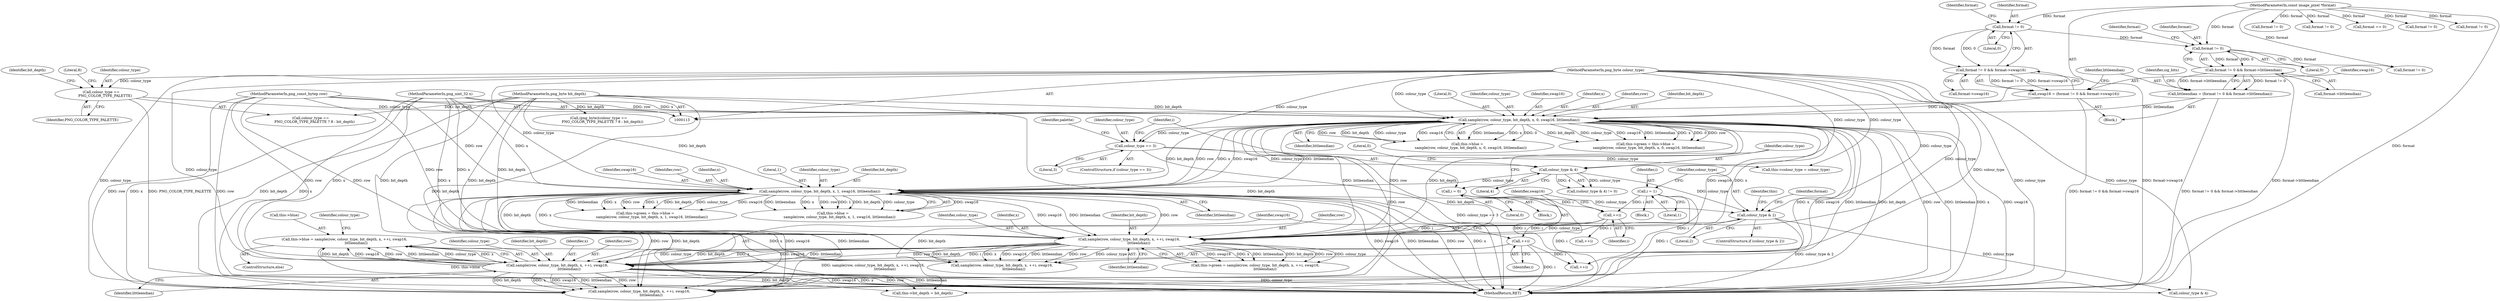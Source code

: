 digraph "0_Android_9d4853418ab2f754c2b63e091c29c5529b8b86ca_51@pointer" {
"1000364" [label="(Call,this->blue = sample(row, colour_type, bit_depth, x, ++i, swap16,\n                     littleendian))"];
"1000368" [label="(Call,sample(row, colour_type, bit_depth, x, ++i, swap16,\n                     littleendian))"];
"1000333" [label="(Call,sample(row, colour_type, bit_depth, x, ++i, swap16,\n                 littleendian))"];
"1000187" [label="(Call,sample(row, colour_type, bit_depth, x, 0, swap16, littleendian))"];
"1000115" [label="(MethodParameterIn,png_const_bytep row)"];
"1000128" [label="(Call,colour_type ==\n       PNG_COLOR_TYPE_PALETTE)"];
"1000116" [label="(MethodParameterIn,png_byte colour_type)"];
"1000117" [label="(MethodParameterIn,png_byte bit_depth)"];
"1000118" [label="(MethodParameterIn,png_uint_32 x)"];
"1000142" [label="(Call,swap16 = (format != 0 && format->swap16))"];
"1000144" [label="(Call,format != 0 && format->swap16)"];
"1000145" [label="(Call,format != 0)"];
"1000120" [label="(MethodParameterIn,const image_pixel *format)"];
"1000152" [label="(Call,littleendian = (format != 0 && format->littleendian))"];
"1000154" [label="(Call,format != 0 && format->littleendian)"];
"1000155" [label="(Call,format != 0)"];
"1000313" [label="(Call,sample(row, colour_type, bit_depth, x, 1, swap16, littleendian))"];
"1000278" [label="(Call,colour_type & 4)"];
"1000218" [label="(Call,colour_type == 3)"];
"1000325" [label="(Call,colour_type & 2)"];
"1000338" [label="(Call,++i)"];
"1000272" [label="(Call,i = 0)"];
"1000321" [label="(Call,i = 1)"];
"1000373" [label="(Call,++i)"];
"1000334" [label="(Identifier,row)"];
"1000281" [label="(Literal,0)"];
"1000381" [label="(Identifier,format)"];
"1000354" [label="(Call,sample(row, colour_type, bit_depth, x, ++i, swap16,\n                     littleendian))"];
"1000272" [label="(Call,i = 0)"];
"1000142" [label="(Call,swap16 = (format != 0 && format->swap16))"];
"1000363" [label="(ControlStructure,else)"];
"1000314" [label="(Identifier,row)"];
"1000153" [label="(Identifier,littleendian)"];
"1000155" [label="(Call,format != 0)"];
"1000317" [label="(Identifier,x)"];
"1000192" [label="(Literal,0)"];
"1000370" [label="(Identifier,colour_type)"];
"1000331" [label="(Identifier,this)"];
"1000280" [label="(Literal,4)"];
"1000340" [label="(Identifier,swap16)"];
"1000145" [label="(Call,format != 0)"];
"1000364" [label="(Call,this->blue = sample(row, colour_type, bit_depth, x, ++i, swap16,\n                     littleendian))"];
"1000189" [label="(Identifier,colour_type)"];
"1000193" [label="(Identifier,swap16)"];
"1000318" [label="(Literal,1)"];
"1000217" [label="(ControlStructure,if (colour_type == 3))"];
"1000277" [label="(Call,(colour_type & 4) != 0)"];
"1000335" [label="(Identifier,colour_type)"];
"1000121" [label="(Block,)"];
"1000194" [label="(Identifier,littleendian)"];
"1000320" [label="(Identifier,littleendian)"];
"1000344" [label="(Call,format != 0)"];
"1000183" [label="(Call,this->blue =\n      sample(row, colour_type, bit_depth, x, 0, swap16, littleendian))"];
"1000156" [label="(Identifier,format)"];
"1000163" [label="(Identifier,sig_bits)"];
"1000118" [label="(MethodParameterIn,png_uint_32 x)"];
"1000405" [label="(Call,colour_type & 4)"];
"1000375" [label="(Identifier,swap16)"];
"1000325" [label="(Call,colour_type & 2)"];
"1000129" [label="(Identifier,colour_type)"];
"1000219" [label="(Identifier,colour_type)"];
"1000147" [label="(Literal,0)"];
"1000274" [label="(Literal,0)"];
"1000376" [label="(Identifier,littleendian)"];
"1000220" [label="(Literal,3)"];
"1000542" [label="(MethodReturn,RET)"];
"1000128" [label="(Call,colour_type ==\n       PNG_COLOR_TYPE_PALETTE)"];
"1000152" [label="(Call,littleendian = (format != 0 && format->littleendian))"];
"1000305" [label="(Call,this->green = this->blue =\n            sample(row, colour_type, bit_depth, x, 1, swap16, littleendian))"];
"1000324" [label="(ControlStructure,if (colour_type & 2))"];
"1000341" [label="(Identifier,littleendian)"];
"1000132" [label="(Identifier,bit_depth)"];
"1000158" [label="(Call,format->littleendian)"];
"1000116" [label="(MethodParameterIn,png_byte colour_type)"];
"1000191" [label="(Identifier,x)"];
"1000188" [label="(Identifier,row)"];
"1000279" [label="(Identifier,colour_type)"];
"1000143" [label="(Identifier,swap16)"];
"1000365" [label="(Call,this->blue)"];
"1000337" [label="(Identifier,x)"];
"1000336" [label="(Identifier,bit_depth)"];
"1000327" [label="(Literal,2)"];
"1000154" [label="(Call,format != 0 && format->littleendian)"];
"1000373" [label="(Call,++i)"];
"1000117" [label="(MethodParameterIn,png_byte bit_depth)"];
"1000283" [label="(Call,format != 0)"];
"1000323" [label="(Literal,1)"];
"1000315" [label="(Identifier,colour_type)"];
"1000412" [label="(Call,format == 0)"];
"1000374" [label="(Identifier,i)"];
"1000270" [label="(Block,)"];
"1000165" [label="(Call,format != 0)"];
"1000309" [label="(Call,this->blue =\n            sample(row, colour_type, bit_depth, x, 1, swap16, littleendian))"];
"1000149" [label="(Identifier,format)"];
"1000339" [label="(Identifier,i)"];
"1000371" [label="(Identifier,bit_depth)"];
"1000492" [label="(Call,this->bit_depth = bit_depth)"];
"1000187" [label="(Call,sample(row, colour_type, bit_depth, x, 0, swap16, littleendian))"];
"1000326" [label="(Identifier,colour_type)"];
"1000333" [label="(Call,sample(row, colour_type, bit_depth, x, ++i, swap16,\n                 littleendian))"];
"1000329" [label="(Call,this->green = sample(row, colour_type, bit_depth, x, ++i, swap16,\n                 littleendian))"];
"1000127" [label="(Call,colour_type ==\n       PNG_COLOR_TYPE_PALETTE ? 8 : bit_depth)"];
"1000148" [label="(Call,format->swap16)"];
"1000289" [label="(Block,)"];
"1000487" [label="(Call,this->colour_type = colour_type)"];
"1000146" [label="(Identifier,format)"];
"1000380" [label="(Call,format != 0)"];
"1000338" [label="(Call,++i)"];
"1000190" [label="(Identifier,bit_depth)"];
"1000428" [label="(Call,++i)"];
"1000372" [label="(Identifier,x)"];
"1000144" [label="(Call,format != 0 && format->swap16)"];
"1000369" [label="(Identifier,row)"];
"1000157" [label="(Literal,0)"];
"1000321" [label="(Call,i = 1)"];
"1000316" [label="(Identifier,bit_depth)"];
"1000115" [label="(MethodParameterIn,png_const_bytep row)"];
"1000273" [label="(Identifier,i)"];
"1000319" [label="(Identifier,swap16)"];
"1000359" [label="(Call,++i)"];
"1000406" [label="(Identifier,colour_type)"];
"1000131" [label="(Literal,8)"];
"1000313" [label="(Call,sample(row, colour_type, bit_depth, x, 1, swap16, littleendian))"];
"1000423" [label="(Call,sample(row, colour_type, bit_depth, x, ++i, swap16,\n                     littleendian))"];
"1000125" [label="(Call,(png_byte)(colour_type ==\n       PNG_COLOR_TYPE_PALETTE ? 8 : bit_depth))"];
"1000120" [label="(MethodParameterIn,const image_pixel *format)"];
"1000224" [label="(Identifier,palette)"];
"1000322" [label="(Identifier,i)"];
"1000278" [label="(Call,colour_type & 4)"];
"1000130" [label="(Identifier,PNG_COLOR_TYPE_PALETTE)"];
"1000159" [label="(Identifier,format)"];
"1000434" [label="(Call,format != 0)"];
"1000218" [label="(Call,colour_type == 3)"];
"1000179" [label="(Call,this->green = this->blue =\n      sample(row, colour_type, bit_depth, x, 0, swap16, littleendian))"];
"1000368" [label="(Call,sample(row, colour_type, bit_depth, x, ++i, swap16,\n                     littleendian))"];
"1000364" -> "1000363"  [label="AST: "];
"1000364" -> "1000368"  [label="CFG: "];
"1000365" -> "1000364"  [label="AST: "];
"1000368" -> "1000364"  [label="AST: "];
"1000406" -> "1000364"  [label="CFG: "];
"1000364" -> "1000542"  [label="DDG: this->blue"];
"1000364" -> "1000542"  [label="DDG: sample(row, colour_type, bit_depth, x, ++i, swap16,\n                     littleendian)"];
"1000368" -> "1000364"  [label="DDG: bit_depth"];
"1000368" -> "1000364"  [label="DDG: swap16"];
"1000368" -> "1000364"  [label="DDG: row"];
"1000368" -> "1000364"  [label="DDG: littleendian"];
"1000368" -> "1000364"  [label="DDG: colour_type"];
"1000368" -> "1000364"  [label="DDG: x"];
"1000368" -> "1000376"  [label="CFG: "];
"1000369" -> "1000368"  [label="AST: "];
"1000370" -> "1000368"  [label="AST: "];
"1000371" -> "1000368"  [label="AST: "];
"1000372" -> "1000368"  [label="AST: "];
"1000373" -> "1000368"  [label="AST: "];
"1000375" -> "1000368"  [label="AST: "];
"1000376" -> "1000368"  [label="AST: "];
"1000368" -> "1000542"  [label="DDG: row"];
"1000368" -> "1000542"  [label="DDG: littleendian"];
"1000368" -> "1000542"  [label="DDG: swap16"];
"1000368" -> "1000542"  [label="DDG: x"];
"1000333" -> "1000368"  [label="DDG: row"];
"1000333" -> "1000368"  [label="DDG: colour_type"];
"1000333" -> "1000368"  [label="DDG: bit_depth"];
"1000333" -> "1000368"  [label="DDG: x"];
"1000333" -> "1000368"  [label="DDG: swap16"];
"1000333" -> "1000368"  [label="DDG: littleendian"];
"1000115" -> "1000368"  [label="DDG: row"];
"1000116" -> "1000368"  [label="DDG: colour_type"];
"1000117" -> "1000368"  [label="DDG: bit_depth"];
"1000118" -> "1000368"  [label="DDG: x"];
"1000373" -> "1000368"  [label="DDG: i"];
"1000368" -> "1000405"  [label="DDG: colour_type"];
"1000368" -> "1000423"  [label="DDG: row"];
"1000368" -> "1000423"  [label="DDG: bit_depth"];
"1000368" -> "1000423"  [label="DDG: x"];
"1000368" -> "1000423"  [label="DDG: swap16"];
"1000368" -> "1000423"  [label="DDG: littleendian"];
"1000368" -> "1000492"  [label="DDG: bit_depth"];
"1000333" -> "1000329"  [label="AST: "];
"1000333" -> "1000341"  [label="CFG: "];
"1000334" -> "1000333"  [label="AST: "];
"1000335" -> "1000333"  [label="AST: "];
"1000336" -> "1000333"  [label="AST: "];
"1000337" -> "1000333"  [label="AST: "];
"1000338" -> "1000333"  [label="AST: "];
"1000340" -> "1000333"  [label="AST: "];
"1000341" -> "1000333"  [label="AST: "];
"1000329" -> "1000333"  [label="CFG: "];
"1000333" -> "1000329"  [label="DDG: swap16"];
"1000333" -> "1000329"  [label="DDG: x"];
"1000333" -> "1000329"  [label="DDG: littleendian"];
"1000333" -> "1000329"  [label="DDG: bit_depth"];
"1000333" -> "1000329"  [label="DDG: row"];
"1000333" -> "1000329"  [label="DDG: colour_type"];
"1000187" -> "1000333"  [label="DDG: row"];
"1000187" -> "1000333"  [label="DDG: bit_depth"];
"1000187" -> "1000333"  [label="DDG: x"];
"1000187" -> "1000333"  [label="DDG: swap16"];
"1000187" -> "1000333"  [label="DDG: littleendian"];
"1000313" -> "1000333"  [label="DDG: row"];
"1000313" -> "1000333"  [label="DDG: bit_depth"];
"1000313" -> "1000333"  [label="DDG: x"];
"1000313" -> "1000333"  [label="DDG: swap16"];
"1000313" -> "1000333"  [label="DDG: littleendian"];
"1000115" -> "1000333"  [label="DDG: row"];
"1000325" -> "1000333"  [label="DDG: colour_type"];
"1000116" -> "1000333"  [label="DDG: colour_type"];
"1000117" -> "1000333"  [label="DDG: bit_depth"];
"1000118" -> "1000333"  [label="DDG: x"];
"1000338" -> "1000333"  [label="DDG: i"];
"1000333" -> "1000354"  [label="DDG: row"];
"1000333" -> "1000354"  [label="DDG: colour_type"];
"1000333" -> "1000354"  [label="DDG: bit_depth"];
"1000333" -> "1000354"  [label="DDG: x"];
"1000333" -> "1000354"  [label="DDG: swap16"];
"1000333" -> "1000354"  [label="DDG: littleendian"];
"1000187" -> "1000183"  [label="AST: "];
"1000187" -> "1000194"  [label="CFG: "];
"1000188" -> "1000187"  [label="AST: "];
"1000189" -> "1000187"  [label="AST: "];
"1000190" -> "1000187"  [label="AST: "];
"1000191" -> "1000187"  [label="AST: "];
"1000192" -> "1000187"  [label="AST: "];
"1000193" -> "1000187"  [label="AST: "];
"1000194" -> "1000187"  [label="AST: "];
"1000183" -> "1000187"  [label="CFG: "];
"1000187" -> "1000542"  [label="DDG: row"];
"1000187" -> "1000542"  [label="DDG: littleendian"];
"1000187" -> "1000542"  [label="DDG: x"];
"1000187" -> "1000542"  [label="DDG: swap16"];
"1000187" -> "1000179"  [label="DDG: littleendian"];
"1000187" -> "1000179"  [label="DDG: x"];
"1000187" -> "1000179"  [label="DDG: 0"];
"1000187" -> "1000179"  [label="DDG: row"];
"1000187" -> "1000179"  [label="DDG: bit_depth"];
"1000187" -> "1000179"  [label="DDG: colour_type"];
"1000187" -> "1000179"  [label="DDG: swap16"];
"1000187" -> "1000183"  [label="DDG: littleendian"];
"1000187" -> "1000183"  [label="DDG: x"];
"1000187" -> "1000183"  [label="DDG: 0"];
"1000187" -> "1000183"  [label="DDG: row"];
"1000187" -> "1000183"  [label="DDG: bit_depth"];
"1000187" -> "1000183"  [label="DDG: colour_type"];
"1000187" -> "1000183"  [label="DDG: swap16"];
"1000115" -> "1000187"  [label="DDG: row"];
"1000128" -> "1000187"  [label="DDG: colour_type"];
"1000116" -> "1000187"  [label="DDG: colour_type"];
"1000117" -> "1000187"  [label="DDG: bit_depth"];
"1000118" -> "1000187"  [label="DDG: x"];
"1000142" -> "1000187"  [label="DDG: swap16"];
"1000152" -> "1000187"  [label="DDG: littleendian"];
"1000187" -> "1000218"  [label="DDG: colour_type"];
"1000187" -> "1000313"  [label="DDG: row"];
"1000187" -> "1000313"  [label="DDG: bit_depth"];
"1000187" -> "1000313"  [label="DDG: x"];
"1000187" -> "1000313"  [label="DDG: swap16"];
"1000187" -> "1000313"  [label="DDG: littleendian"];
"1000187" -> "1000423"  [label="DDG: row"];
"1000187" -> "1000423"  [label="DDG: bit_depth"];
"1000187" -> "1000423"  [label="DDG: x"];
"1000187" -> "1000423"  [label="DDG: swap16"];
"1000187" -> "1000423"  [label="DDG: littleendian"];
"1000187" -> "1000492"  [label="DDG: bit_depth"];
"1000115" -> "1000113"  [label="AST: "];
"1000115" -> "1000542"  [label="DDG: row"];
"1000115" -> "1000313"  [label="DDG: row"];
"1000115" -> "1000354"  [label="DDG: row"];
"1000115" -> "1000423"  [label="DDG: row"];
"1000128" -> "1000127"  [label="AST: "];
"1000128" -> "1000130"  [label="CFG: "];
"1000129" -> "1000128"  [label="AST: "];
"1000130" -> "1000128"  [label="AST: "];
"1000131" -> "1000128"  [label="CFG: "];
"1000132" -> "1000128"  [label="CFG: "];
"1000128" -> "1000542"  [label="DDG: PNG_COLOR_TYPE_PALETTE"];
"1000116" -> "1000128"  [label="DDG: colour_type"];
"1000116" -> "1000113"  [label="AST: "];
"1000116" -> "1000542"  [label="DDG: colour_type"];
"1000116" -> "1000218"  [label="DDG: colour_type"];
"1000116" -> "1000278"  [label="DDG: colour_type"];
"1000116" -> "1000313"  [label="DDG: colour_type"];
"1000116" -> "1000325"  [label="DDG: colour_type"];
"1000116" -> "1000354"  [label="DDG: colour_type"];
"1000116" -> "1000405"  [label="DDG: colour_type"];
"1000116" -> "1000423"  [label="DDG: colour_type"];
"1000116" -> "1000487"  [label="DDG: colour_type"];
"1000117" -> "1000113"  [label="AST: "];
"1000117" -> "1000542"  [label="DDG: bit_depth"];
"1000117" -> "1000125"  [label="DDG: bit_depth"];
"1000117" -> "1000127"  [label="DDG: bit_depth"];
"1000117" -> "1000313"  [label="DDG: bit_depth"];
"1000117" -> "1000354"  [label="DDG: bit_depth"];
"1000117" -> "1000423"  [label="DDG: bit_depth"];
"1000117" -> "1000492"  [label="DDG: bit_depth"];
"1000118" -> "1000113"  [label="AST: "];
"1000118" -> "1000542"  [label="DDG: x"];
"1000118" -> "1000313"  [label="DDG: x"];
"1000118" -> "1000354"  [label="DDG: x"];
"1000118" -> "1000423"  [label="DDG: x"];
"1000142" -> "1000121"  [label="AST: "];
"1000142" -> "1000144"  [label="CFG: "];
"1000143" -> "1000142"  [label="AST: "];
"1000144" -> "1000142"  [label="AST: "];
"1000153" -> "1000142"  [label="CFG: "];
"1000142" -> "1000542"  [label="DDG: format != 0 && format->swap16"];
"1000144" -> "1000142"  [label="DDG: format != 0"];
"1000144" -> "1000142"  [label="DDG: format->swap16"];
"1000144" -> "1000145"  [label="CFG: "];
"1000144" -> "1000148"  [label="CFG: "];
"1000145" -> "1000144"  [label="AST: "];
"1000148" -> "1000144"  [label="AST: "];
"1000144" -> "1000542"  [label="DDG: format->swap16"];
"1000145" -> "1000144"  [label="DDG: format"];
"1000145" -> "1000144"  [label="DDG: 0"];
"1000145" -> "1000147"  [label="CFG: "];
"1000146" -> "1000145"  [label="AST: "];
"1000147" -> "1000145"  [label="AST: "];
"1000149" -> "1000145"  [label="CFG: "];
"1000120" -> "1000145"  [label="DDG: format"];
"1000145" -> "1000155"  [label="DDG: format"];
"1000120" -> "1000113"  [label="AST: "];
"1000120" -> "1000542"  [label="DDG: format"];
"1000120" -> "1000155"  [label="DDG: format"];
"1000120" -> "1000165"  [label="DDG: format"];
"1000120" -> "1000283"  [label="DDG: format"];
"1000120" -> "1000344"  [label="DDG: format"];
"1000120" -> "1000380"  [label="DDG: format"];
"1000120" -> "1000412"  [label="DDG: format"];
"1000120" -> "1000434"  [label="DDG: format"];
"1000152" -> "1000121"  [label="AST: "];
"1000152" -> "1000154"  [label="CFG: "];
"1000153" -> "1000152"  [label="AST: "];
"1000154" -> "1000152"  [label="AST: "];
"1000163" -> "1000152"  [label="CFG: "];
"1000152" -> "1000542"  [label="DDG: format != 0 && format->littleendian"];
"1000154" -> "1000152"  [label="DDG: format != 0"];
"1000154" -> "1000152"  [label="DDG: format->littleendian"];
"1000154" -> "1000155"  [label="CFG: "];
"1000154" -> "1000158"  [label="CFG: "];
"1000155" -> "1000154"  [label="AST: "];
"1000158" -> "1000154"  [label="AST: "];
"1000154" -> "1000542"  [label="DDG: format->littleendian"];
"1000155" -> "1000154"  [label="DDG: format"];
"1000155" -> "1000154"  [label="DDG: 0"];
"1000155" -> "1000157"  [label="CFG: "];
"1000156" -> "1000155"  [label="AST: "];
"1000157" -> "1000155"  [label="AST: "];
"1000159" -> "1000155"  [label="CFG: "];
"1000155" -> "1000165"  [label="DDG: format"];
"1000313" -> "1000309"  [label="AST: "];
"1000313" -> "1000320"  [label="CFG: "];
"1000314" -> "1000313"  [label="AST: "];
"1000315" -> "1000313"  [label="AST: "];
"1000316" -> "1000313"  [label="AST: "];
"1000317" -> "1000313"  [label="AST: "];
"1000318" -> "1000313"  [label="AST: "];
"1000319" -> "1000313"  [label="AST: "];
"1000320" -> "1000313"  [label="AST: "];
"1000309" -> "1000313"  [label="CFG: "];
"1000313" -> "1000542"  [label="DDG: swap16"];
"1000313" -> "1000542"  [label="DDG: littleendian"];
"1000313" -> "1000542"  [label="DDG: row"];
"1000313" -> "1000542"  [label="DDG: x"];
"1000313" -> "1000305"  [label="DDG: swap16"];
"1000313" -> "1000305"  [label="DDG: littleendian"];
"1000313" -> "1000305"  [label="DDG: x"];
"1000313" -> "1000305"  [label="DDG: row"];
"1000313" -> "1000305"  [label="DDG: 1"];
"1000313" -> "1000305"  [label="DDG: bit_depth"];
"1000313" -> "1000305"  [label="DDG: colour_type"];
"1000313" -> "1000309"  [label="DDG: swap16"];
"1000313" -> "1000309"  [label="DDG: littleendian"];
"1000313" -> "1000309"  [label="DDG: x"];
"1000313" -> "1000309"  [label="DDG: row"];
"1000313" -> "1000309"  [label="DDG: 1"];
"1000313" -> "1000309"  [label="DDG: bit_depth"];
"1000313" -> "1000309"  [label="DDG: colour_type"];
"1000278" -> "1000313"  [label="DDG: colour_type"];
"1000313" -> "1000325"  [label="DDG: colour_type"];
"1000313" -> "1000423"  [label="DDG: row"];
"1000313" -> "1000423"  [label="DDG: bit_depth"];
"1000313" -> "1000423"  [label="DDG: x"];
"1000313" -> "1000423"  [label="DDG: swap16"];
"1000313" -> "1000423"  [label="DDG: littleendian"];
"1000313" -> "1000492"  [label="DDG: bit_depth"];
"1000278" -> "1000277"  [label="AST: "];
"1000278" -> "1000280"  [label="CFG: "];
"1000279" -> "1000278"  [label="AST: "];
"1000280" -> "1000278"  [label="AST: "];
"1000281" -> "1000278"  [label="CFG: "];
"1000278" -> "1000277"  [label="DDG: colour_type"];
"1000278" -> "1000277"  [label="DDG: 4"];
"1000218" -> "1000278"  [label="DDG: colour_type"];
"1000278" -> "1000325"  [label="DDG: colour_type"];
"1000218" -> "1000217"  [label="AST: "];
"1000218" -> "1000220"  [label="CFG: "];
"1000219" -> "1000218"  [label="AST: "];
"1000220" -> "1000218"  [label="AST: "];
"1000224" -> "1000218"  [label="CFG: "];
"1000273" -> "1000218"  [label="CFG: "];
"1000218" -> "1000542"  [label="DDG: colour_type == 3"];
"1000218" -> "1000487"  [label="DDG: colour_type"];
"1000325" -> "1000324"  [label="AST: "];
"1000325" -> "1000327"  [label="CFG: "];
"1000326" -> "1000325"  [label="AST: "];
"1000327" -> "1000325"  [label="AST: "];
"1000331" -> "1000325"  [label="CFG: "];
"1000381" -> "1000325"  [label="CFG: "];
"1000325" -> "1000542"  [label="DDG: colour_type & 2"];
"1000325" -> "1000405"  [label="DDG: colour_type"];
"1000338" -> "1000339"  [label="CFG: "];
"1000339" -> "1000338"  [label="AST: "];
"1000340" -> "1000338"  [label="CFG: "];
"1000272" -> "1000338"  [label="DDG: i"];
"1000321" -> "1000338"  [label="DDG: i"];
"1000338" -> "1000359"  [label="DDG: i"];
"1000338" -> "1000373"  [label="DDG: i"];
"1000272" -> "1000270"  [label="AST: "];
"1000272" -> "1000274"  [label="CFG: "];
"1000273" -> "1000272"  [label="AST: "];
"1000274" -> "1000272"  [label="AST: "];
"1000279" -> "1000272"  [label="CFG: "];
"1000272" -> "1000542"  [label="DDG: i"];
"1000272" -> "1000428"  [label="DDG: i"];
"1000321" -> "1000289"  [label="AST: "];
"1000321" -> "1000323"  [label="CFG: "];
"1000322" -> "1000321"  [label="AST: "];
"1000323" -> "1000321"  [label="AST: "];
"1000326" -> "1000321"  [label="CFG: "];
"1000321" -> "1000542"  [label="DDG: i"];
"1000321" -> "1000428"  [label="DDG: i"];
"1000373" -> "1000374"  [label="CFG: "];
"1000374" -> "1000373"  [label="AST: "];
"1000375" -> "1000373"  [label="CFG: "];
"1000373" -> "1000542"  [label="DDG: i"];
"1000373" -> "1000428"  [label="DDG: i"];
}

